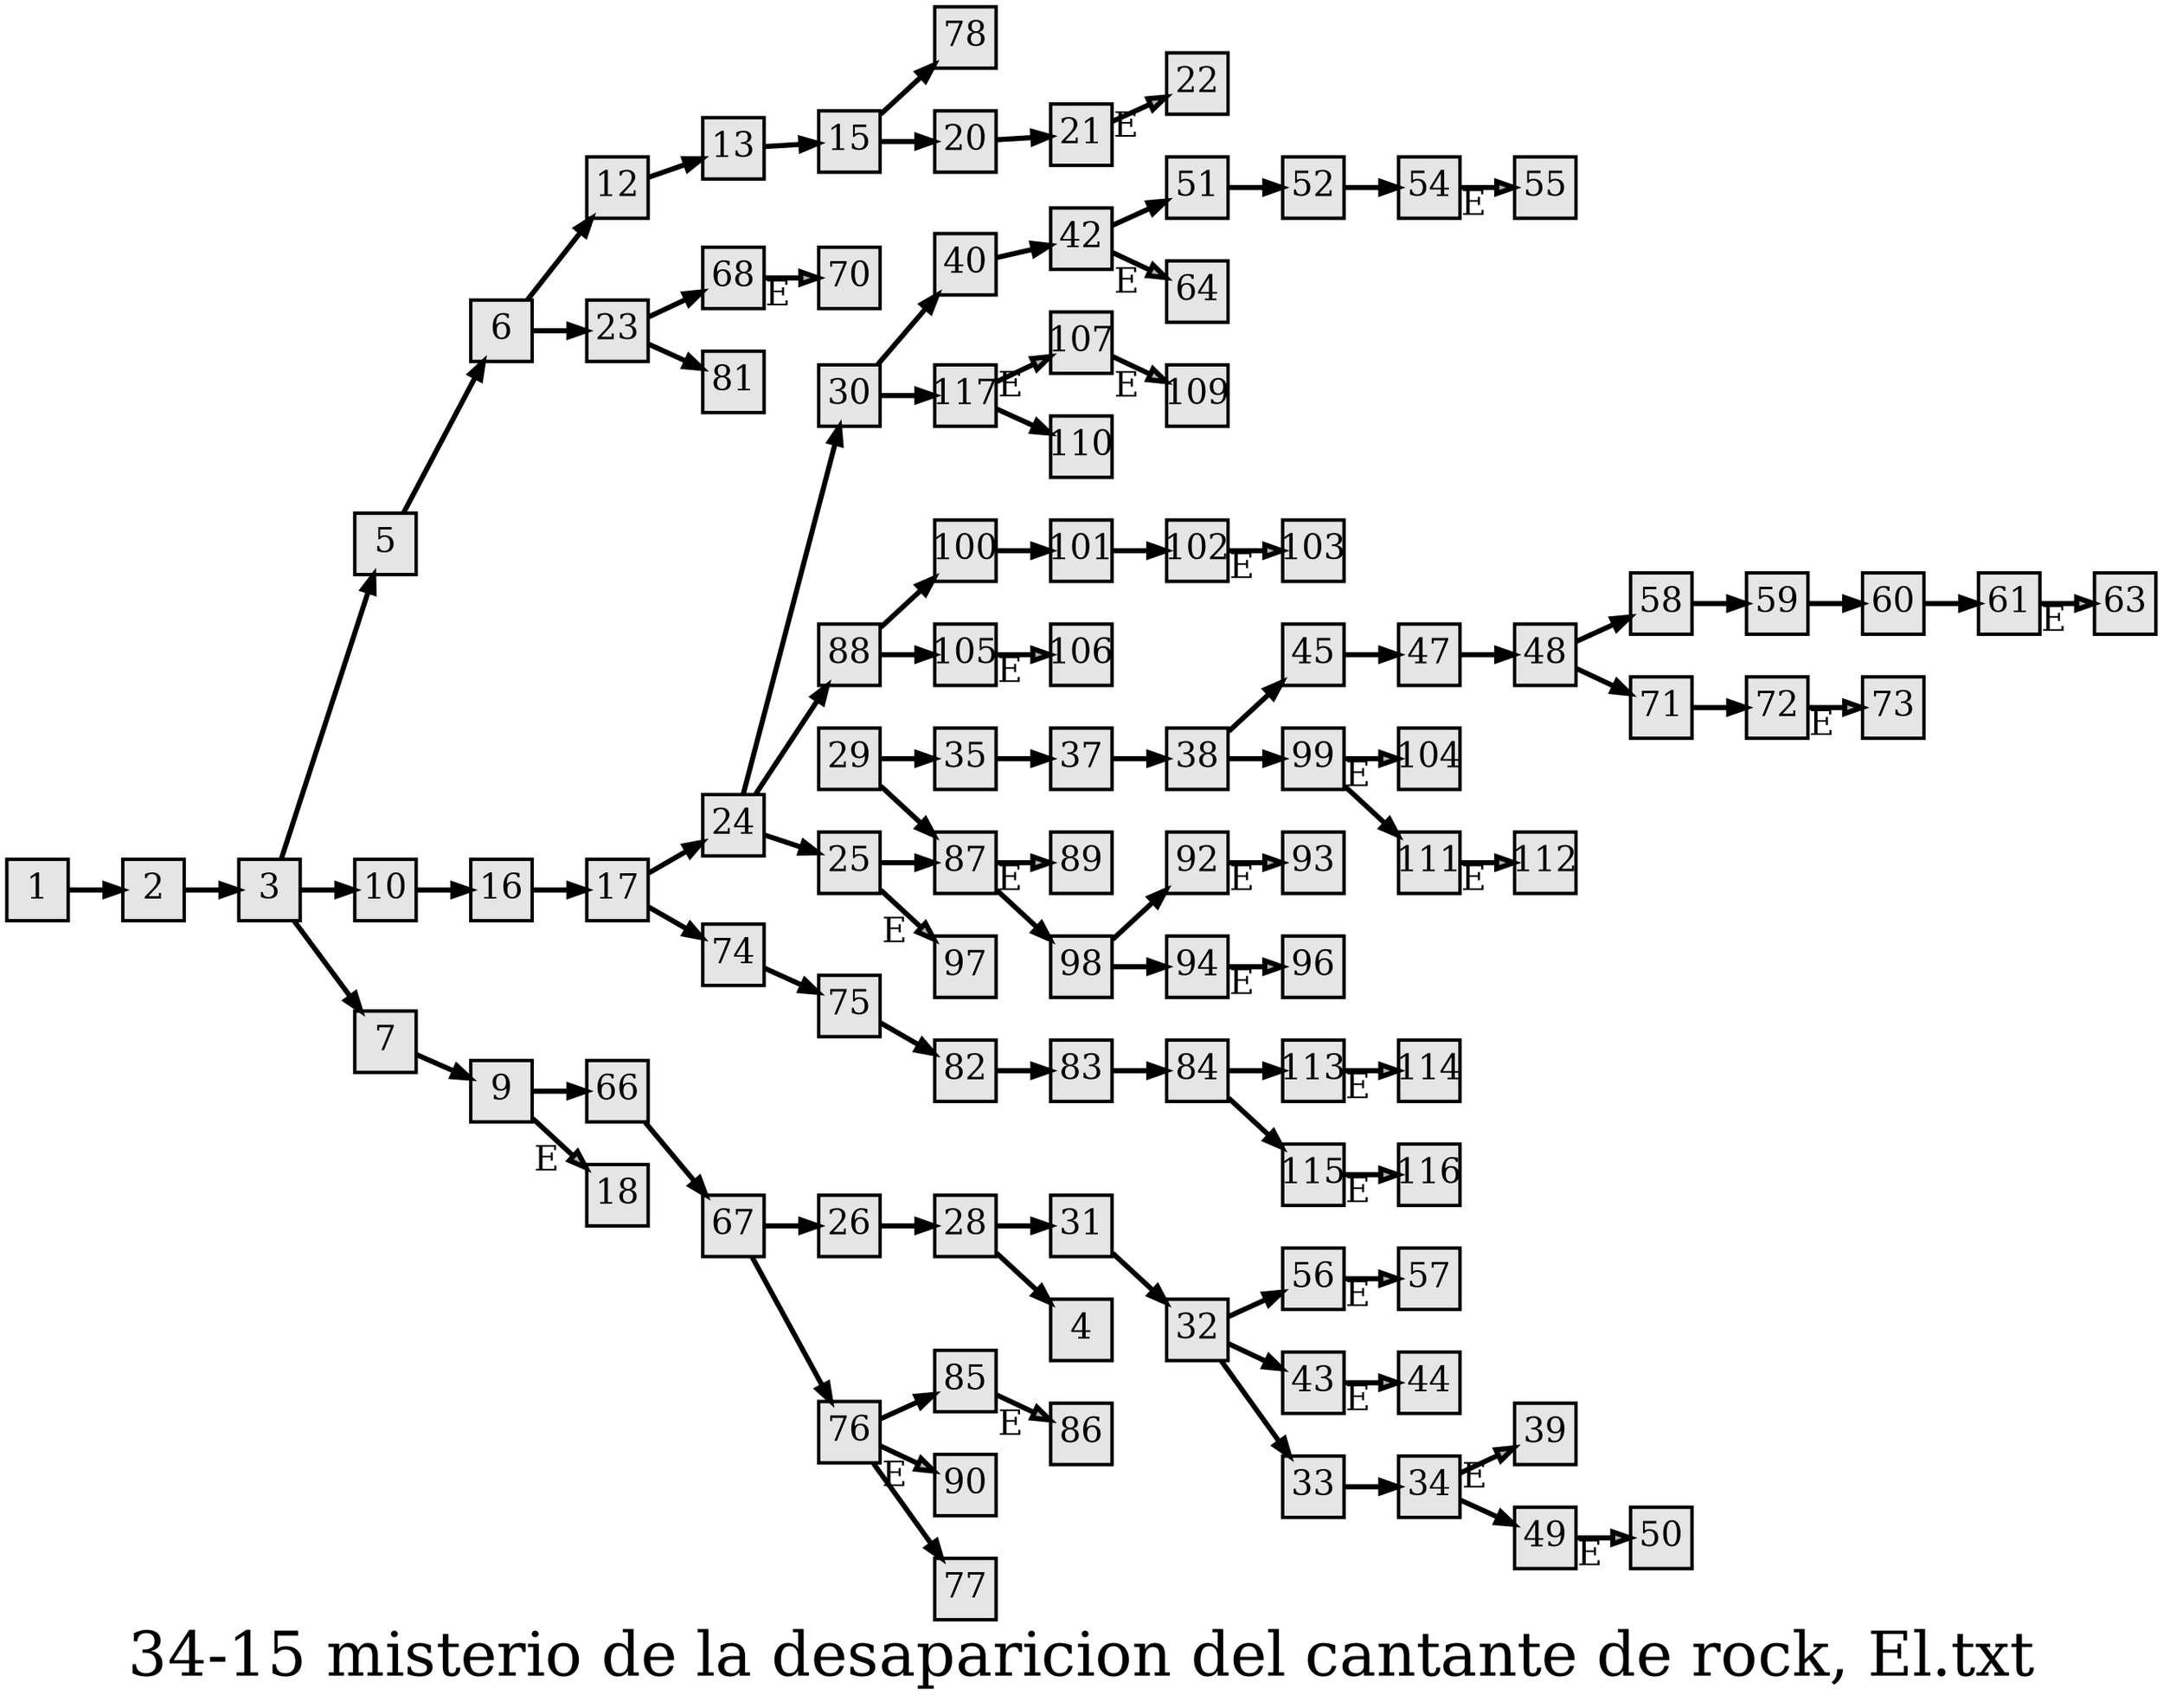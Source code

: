 digraph g{
  graph [ label="34-15 misterio de la desaparicion del cantante de rock, El.txt" rankdir=LR, ordering=out, fontsize=36, nodesep="0.35", ranksep="0.45"];
  node  [shape=rect, penwidth=2, fontsize=20, style=filled, fillcolor=grey90, margin="0,0", labelfloat=true, regular=true, fixedsize=true];
  edge  [labelfloat=true, penwidth=3, fontsize=12];
  1 -> 2;
  2 -> 3;
  3 -> 5;
  3 -> 10;
  3 -> 7;
  5 -> 6;
  6 -> 12;
  6 -> 23;
  7 -> 9;
  9 -> 66;
  9 -> 18	[ xlabel="E", shape=Msquare, fontsize=20, fillcolor=grey70 ];
  10 -> 16;
  12 -> 13;
  13 -> 15;
  15 -> 78;
  15 -> 20;
  16 -> 17;
  17 -> 24;
  17 -> 74;
  20 -> 21;
  21 -> 22	[ xlabel="E", shape=Msquare, fontsize=20, fillcolor=grey70 ];
  23 -> 68;
  23 -> 81;
  24 -> 30;
  24 -> 88;
  24 -> 25;
  25 -> 87;
  25 -> 97	[ xlabel="E", shape=Msquare, fontsize=20, fillcolor=grey70 ];
  26 -> 28;
  28 -> 31;
  28 -> 4;
  29 -> 35;
  29 -> 87;
  30 -> 40;
  30 -> 117;
  31 -> 32;
  32 -> 56;
  32 -> 43;
  32 -> 33;
  33 -> 34;
  34 -> 39	[ xlabel="E", shape=Msquare, fontsize=20, fillcolor=grey70 ];
  34 -> 49;
  35 -> 37;
  37 -> 38;
  38 -> 45;
  38 -> 99;
  40 -> 42;
  42 -> 51;
  42 -> 64	[ xlabel="E", shape=Msquare, fontsize=20, fillcolor=grey70 ];
  43 -> 44	[ xlabel="E", shape=Msquare, fontsize=20, fillcolor=grey70 ];
  45 -> 47;
  47 -> 48;
  48 -> 58;
  48 -> 71;
  49 -> 50	[ xlabel="E", shape=Msquare, fontsize=20, fillcolor=grey70 ];
  51 -> 52;
  52 -> 54;
  54 -> 55	[ xlabel="E", shape=Msquare, fontsize=20, fillcolor=grey70 ];
  56 -> 57	[ xlabel="E", shape=Msquare, fontsize=20, fillcolor=grey70 ];
  58 -> 59;
  59 -> 60;
  60 -> 61;
  61 -> 63	[ xlabel="E", shape=Msquare, fontsize=20, fillcolor=grey70 ];
  66 -> 67;
  67 -> 26;
  67 -> 76;
  68 -> 70	[ xlabel="E", shape=Msquare, fontsize=20, fillcolor=grey70 ];
  71 -> 72;
  72 -> 73	[ xlabel="E", shape=Msquare, fontsize=20, fillcolor=grey70 ];
  74 -> 75;
  75 -> 82;
  76 -> 85;
  76 -> 90	[ xlabel="E", shape=Msquare, fontsize=20, fillcolor=grey70 ];
  76 -> 77;
  82 -> 83;
  83 -> 84;
  84 -> 113;
  84 -> 115;
  85 -> 86	[ xlabel="E", shape=Msquare, fontsize=20, fillcolor=grey70 ];
  87 -> 89	[ xlabel="E", shape=Msquare, fontsize=20, fillcolor=grey70 ];
  87 -> 98;
  88 -> 100;
  88 -> 105;
  92 -> 93	[ xlabel="E", shape=Msquare, fontsize=20, fillcolor=grey70 ];
  94 -> 96	[ xlabel="E", shape=Msquare, fontsize=20, fillcolor=grey70 ];
  98 -> 92;
  98 -> 94;
  99 -> 104	[ xlabel="E", shape=Msquare, fontsize=20, fillcolor=grey70 ];
  99 -> 111;
  100 -> 101;
  101 -> 102;
  102 -> 103	[ xlabel="E", shape=Msquare, fontsize=20, fillcolor=grey70 ];
  105 -> 106	[ xlabel="E", shape=Msquare, fontsize=20, fillcolor=grey70 ];
  107 -> 109	[ xlabel="E", shape=Msquare, fontsize=20, fillcolor=grey70 ];
  111 -> 112	[ xlabel="E", shape=Msquare, fontsize=20, fillcolor=grey70 ];
  113 -> 114	[ xlabel="E", shape=Msquare, fontsize=20, fillcolor=grey70 ];
  115 -> 116	[ xlabel="E", shape=Msquare, fontsize=20, fillcolor=grey70 ];
  117 -> 107	[ xlabel="E", shape=Msquare, fontsize=20, fillcolor=grey70 ];
  117 -> 110;
  
  
  
  
}

